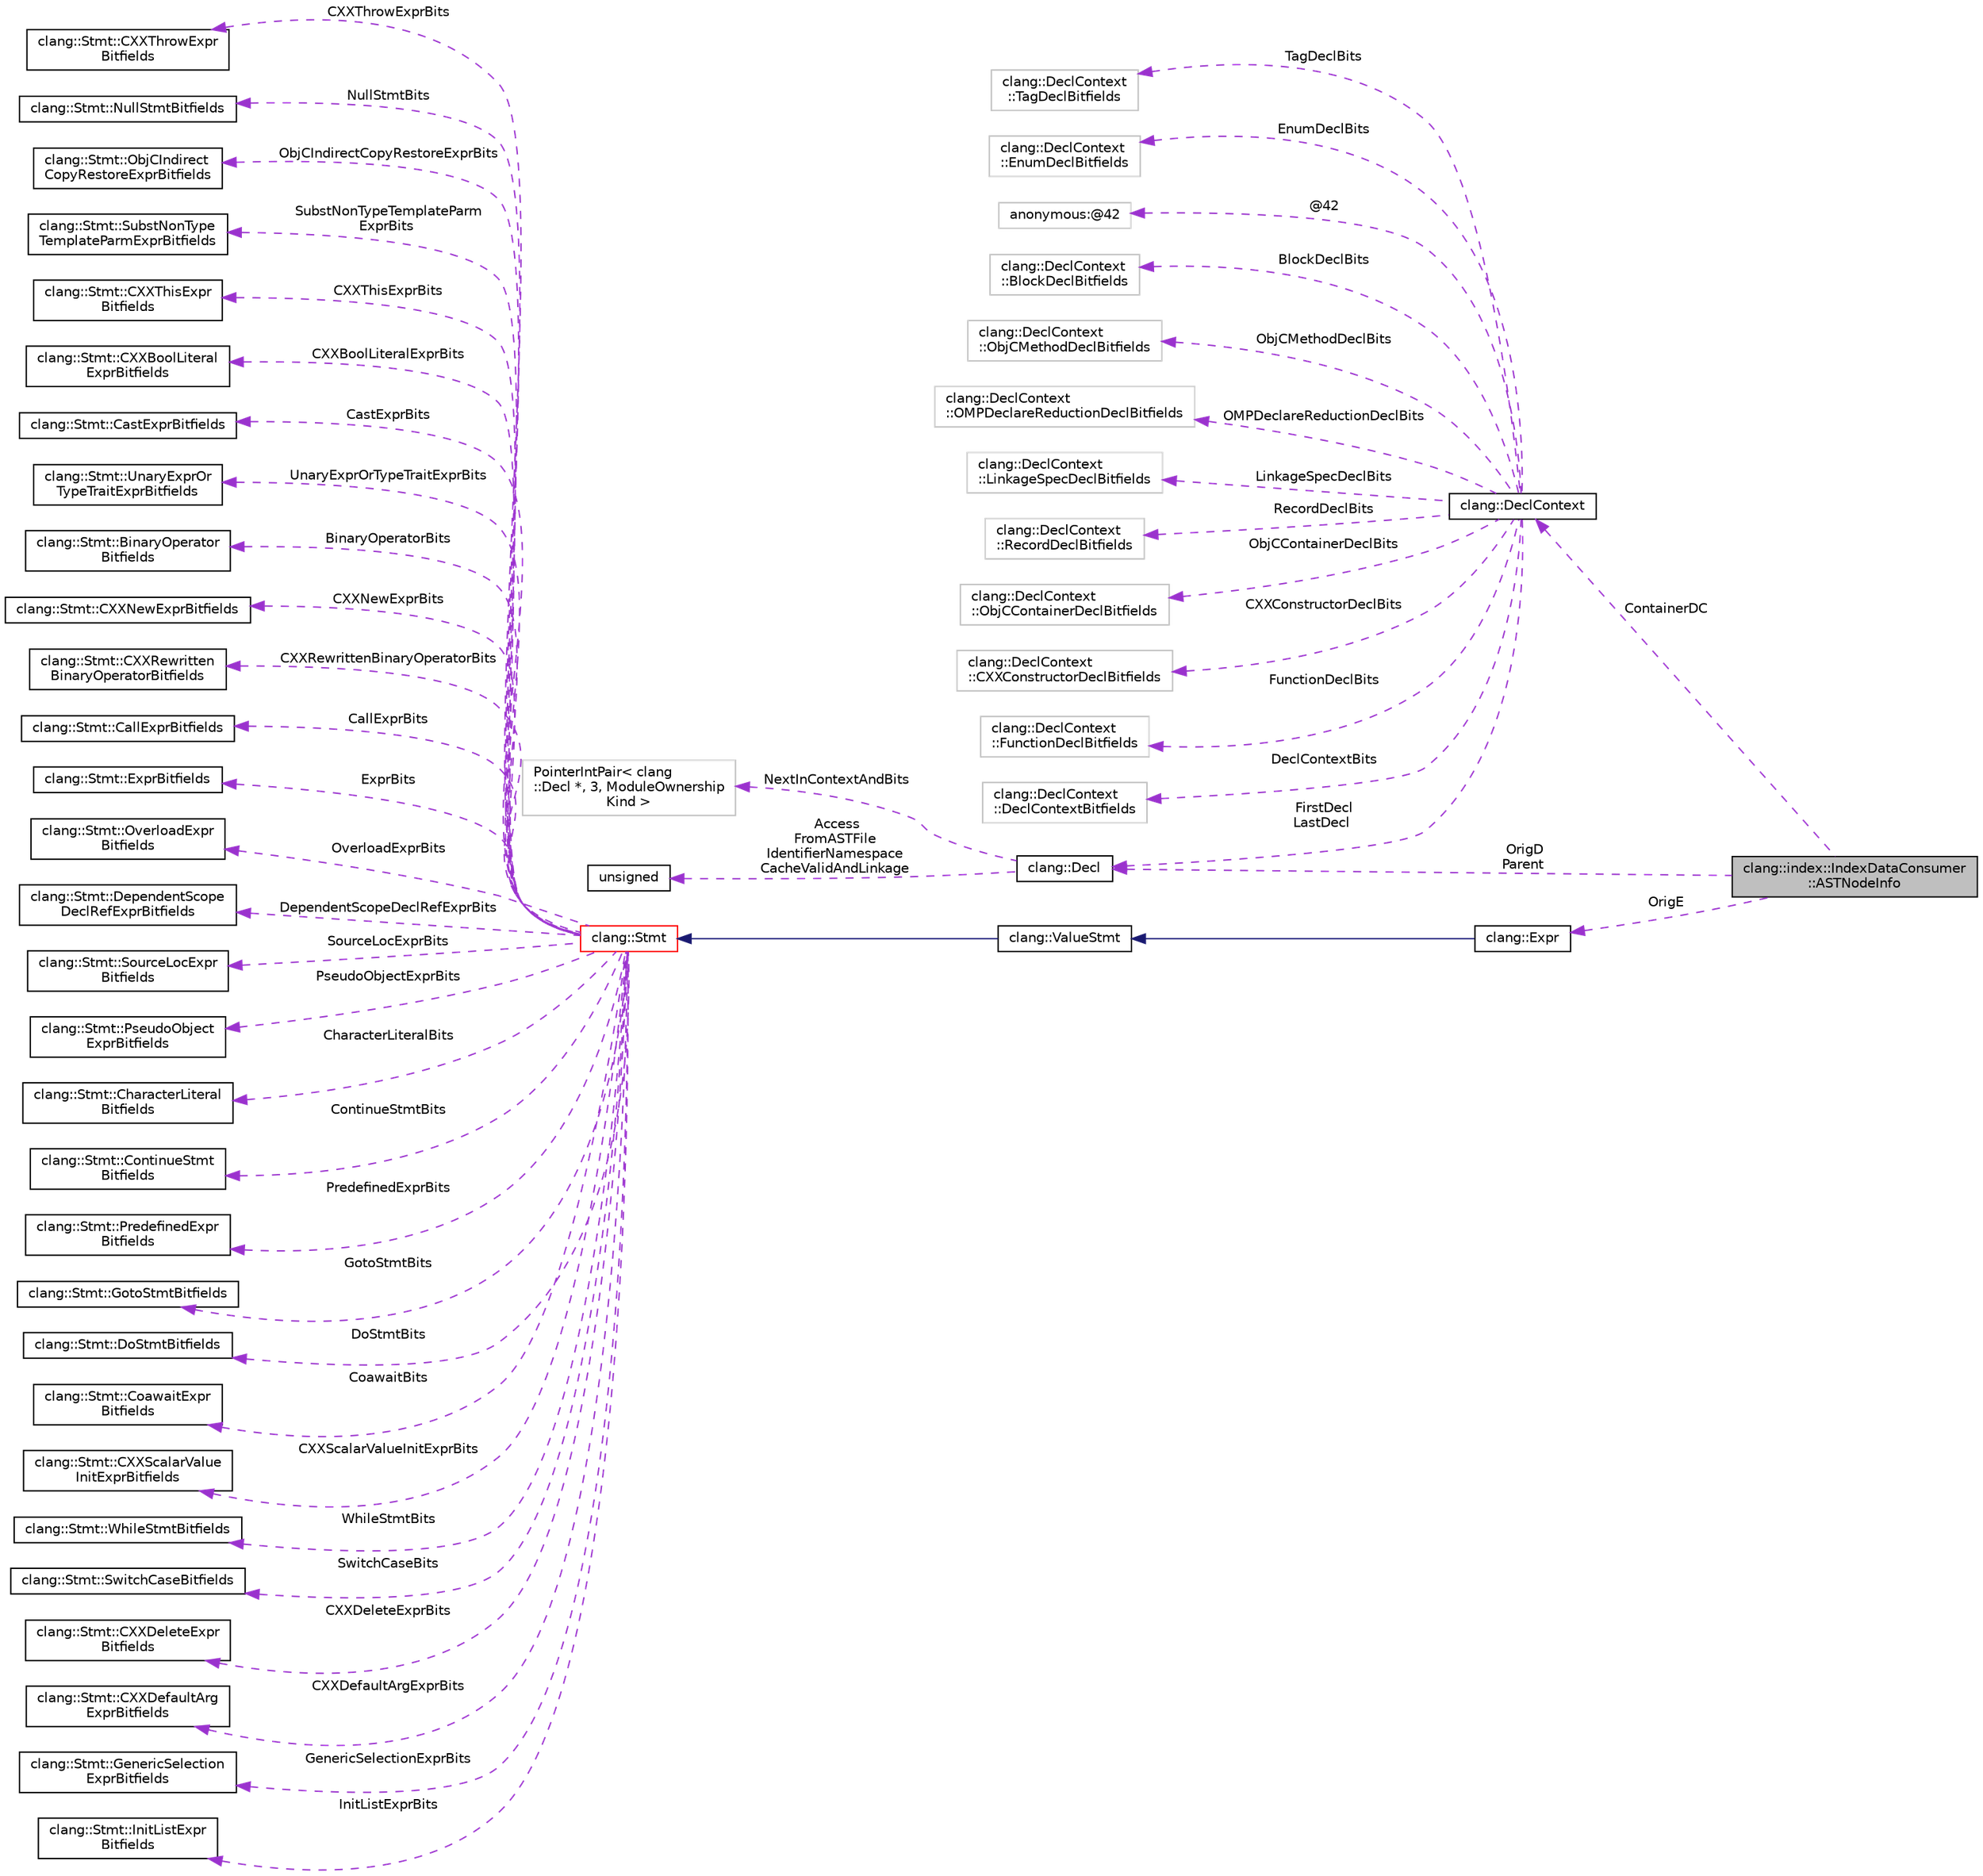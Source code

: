 digraph "clang::index::IndexDataConsumer::ASTNodeInfo"
{
 // LATEX_PDF_SIZE
  bgcolor="transparent";
  edge [fontname="Helvetica",fontsize="10",labelfontname="Helvetica",labelfontsize="10"];
  node [fontname="Helvetica",fontsize="10",shape=record];
  rankdir="LR";
  Node1 [label="clang::index::IndexDataConsumer\l::ASTNodeInfo",height=0.2,width=0.4,color="black", fillcolor="grey75", style="filled", fontcolor="black",tooltip=" "];
  Node2 -> Node1 [dir="back",color="darkorchid3",fontsize="10",style="dashed",label=" ContainerDC" ,fontname="Helvetica"];
  Node2 [label="clang::DeclContext",height=0.2,width=0.4,color="black",URL="$classclang_1_1DeclContext.html",tooltip="DeclContext - This is used only as base class of specific decl types that can act as declaration cont..."];
  Node3 -> Node2 [dir="back",color="darkorchid3",fontsize="10",style="dashed",label=" TagDeclBits" ,fontname="Helvetica"];
  Node3 [label="clang::DeclContext\l::TagDeclBitfields",height=0.2,width=0.4,color="grey75",tooltip="Stores the bits used by TagDecl."];
  Node4 -> Node2 [dir="back",color="darkorchid3",fontsize="10",style="dashed",label=" EnumDeclBits" ,fontname="Helvetica"];
  Node4 [label="clang::DeclContext\l::EnumDeclBitfields",height=0.2,width=0.4,color="grey75",tooltip="Stores the bits used by EnumDecl."];
  Node5 -> Node2 [dir="back",color="darkorchid3",fontsize="10",style="dashed",label=" @42" ,fontname="Helvetica"];
  Node5 [label="anonymous:@42",height=0.2,width=0.4,color="grey75",tooltip=" "];
  Node6 -> Node2 [dir="back",color="darkorchid3",fontsize="10",style="dashed",label=" BlockDeclBits" ,fontname="Helvetica"];
  Node6 [label="clang::DeclContext\l::BlockDeclBitfields",height=0.2,width=0.4,color="grey75",tooltip="Stores the bits used by BlockDecl."];
  Node7 -> Node2 [dir="back",color="darkorchid3",fontsize="10",style="dashed",label=" ObjCMethodDeclBits" ,fontname="Helvetica"];
  Node7 [label="clang::DeclContext\l::ObjCMethodDeclBitfields",height=0.2,width=0.4,color="grey75",tooltip="Stores the bits used by ObjCMethodDecl."];
  Node8 -> Node2 [dir="back",color="darkorchid3",fontsize="10",style="dashed",label=" OMPDeclareReductionDeclBits" ,fontname="Helvetica"];
  Node8 [label="clang::DeclContext\l::OMPDeclareReductionDeclBitfields",height=0.2,width=0.4,color="grey75",tooltip="Stores the bits used by OMPDeclareReductionDecl."];
  Node9 -> Node2 [dir="back",color="darkorchid3",fontsize="10",style="dashed",label=" LinkageSpecDeclBits" ,fontname="Helvetica"];
  Node9 [label="clang::DeclContext\l::LinkageSpecDeclBitfields",height=0.2,width=0.4,color="grey75",tooltip="Stores the bits used by LinkageSpecDecl."];
  Node10 -> Node2 [dir="back",color="darkorchid3",fontsize="10",style="dashed",label=" RecordDeclBits" ,fontname="Helvetica"];
  Node10 [label="clang::DeclContext\l::RecordDeclBitfields",height=0.2,width=0.4,color="grey75",tooltip="Stores the bits used by RecordDecl."];
  Node11 -> Node2 [dir="back",color="darkorchid3",fontsize="10",style="dashed",label=" ObjCContainerDeclBits" ,fontname="Helvetica"];
  Node11 [label="clang::DeclContext\l::ObjCContainerDeclBitfields",height=0.2,width=0.4,color="grey75",tooltip="Stores the bits used by ObjCContainerDecl."];
  Node12 -> Node2 [dir="back",color="darkorchid3",fontsize="10",style="dashed",label=" CXXConstructorDeclBits" ,fontname="Helvetica"];
  Node12 [label="clang::DeclContext\l::CXXConstructorDeclBitfields",height=0.2,width=0.4,color="grey75",tooltip="Stores the bits used by CXXConstructorDecl."];
  Node13 -> Node2 [dir="back",color="darkorchid3",fontsize="10",style="dashed",label=" FunctionDeclBits" ,fontname="Helvetica"];
  Node13 [label="clang::DeclContext\l::FunctionDeclBitfields",height=0.2,width=0.4,color="grey75",tooltip="Stores the bits used by FunctionDecl."];
  Node14 -> Node2 [dir="back",color="darkorchid3",fontsize="10",style="dashed",label=" DeclContextBits" ,fontname="Helvetica"];
  Node14 [label="clang::DeclContext\l::DeclContextBitfields",height=0.2,width=0.4,color="grey75",tooltip="Stores the bits used by DeclContext."];
  Node15 -> Node2 [dir="back",color="darkorchid3",fontsize="10",style="dashed",label=" FirstDecl\nLastDecl" ,fontname="Helvetica"];
  Node15 [label="clang::Decl",height=0.2,width=0.4,color="black",URL="$classclang_1_1Decl.html",tooltip="Decl - This represents one declaration (or definition), e.g."];
  Node16 -> Node15 [dir="back",color="darkorchid3",fontsize="10",style="dashed",label=" NextInContextAndBits" ,fontname="Helvetica"];
  Node16 [label="PointerIntPair\< clang\l::Decl *, 3, ModuleOwnership\lKind \>",height=0.2,width=0.4,color="grey75",tooltip=" "];
  Node17 -> Node15 [dir="back",color="darkorchid3",fontsize="10",style="dashed",label=" Access\nFromASTFile\nIdentifierNamespace\nCacheValidAndLinkage" ,fontname="Helvetica"];
  Node17 [label="unsigned",height=0.2,width=0.4,color="black",URL="$classunsigned.html",tooltip=" "];
  Node18 -> Node1 [dir="back",color="darkorchid3",fontsize="10",style="dashed",label=" OrigE" ,fontname="Helvetica"];
  Node18 [label="clang::Expr",height=0.2,width=0.4,color="black",URL="$classclang_1_1Expr.html",tooltip="This represents one expression."];
  Node19 -> Node18 [dir="back",color="midnightblue",fontsize="10",style="solid",fontname="Helvetica"];
  Node19 [label="clang::ValueStmt",height=0.2,width=0.4,color="black",URL="$classclang_1_1ValueStmt.html",tooltip="Represents a statement that could possibly have a value and type."];
  Node20 -> Node19 [dir="back",color="midnightblue",fontsize="10",style="solid",fontname="Helvetica"];
  Node20 [label="clang::Stmt",height=0.2,width=0.4,color="red",URL="$classclang_1_1Stmt.html",tooltip="Stmt - This represents one statement."];
  Node21 -> Node20 [dir="back",color="darkorchid3",fontsize="10",style="dashed",label=" CXXThrowExprBits" ,fontname="Helvetica"];
  Node21 [label="clang::Stmt::CXXThrowExpr\lBitfields",height=0.2,width=0.4,color="black",URL="$classclang_1_1Stmt_1_1CXXThrowExprBitfields.html",tooltip=" "];
  Node22 -> Node20 [dir="back",color="darkorchid3",fontsize="10",style="dashed",label=" NullStmtBits" ,fontname="Helvetica"];
  Node22 [label="clang::Stmt::NullStmtBitfields",height=0.2,width=0.4,color="black",URL="$classclang_1_1Stmt_1_1NullStmtBitfields.html",tooltip=" "];
  Node23 -> Node20 [dir="back",color="darkorchid3",fontsize="10",style="dashed",label=" ObjCIndirectCopyRestoreExprBits" ,fontname="Helvetica"];
  Node23 [label="clang::Stmt::ObjCIndirect\lCopyRestoreExprBitfields",height=0.2,width=0.4,color="black",URL="$classclang_1_1Stmt_1_1ObjCIndirectCopyRestoreExprBitfields.html",tooltip=" "];
  Node24 -> Node20 [dir="back",color="darkorchid3",fontsize="10",style="dashed",label=" SubstNonTypeTemplateParm\lExprBits" ,fontname="Helvetica"];
  Node24 [label="clang::Stmt::SubstNonType\lTemplateParmExprBitfields",height=0.2,width=0.4,color="black",URL="$classclang_1_1Stmt_1_1SubstNonTypeTemplateParmExprBitfields.html",tooltip=" "];
  Node25 -> Node20 [dir="back",color="darkorchid3",fontsize="10",style="dashed",label=" CXXThisExprBits" ,fontname="Helvetica"];
  Node25 [label="clang::Stmt::CXXThisExpr\lBitfields",height=0.2,width=0.4,color="black",URL="$classclang_1_1Stmt_1_1CXXThisExprBitfields.html",tooltip=" "];
  Node26 -> Node20 [dir="back",color="darkorchid3",fontsize="10",style="dashed",label=" CXXBoolLiteralExprBits" ,fontname="Helvetica"];
  Node26 [label="clang::Stmt::CXXBoolLiteral\lExprBitfields",height=0.2,width=0.4,color="black",URL="$classclang_1_1Stmt_1_1CXXBoolLiteralExprBitfields.html",tooltip=" "];
  Node27 -> Node20 [dir="back",color="darkorchid3",fontsize="10",style="dashed",label=" CastExprBits" ,fontname="Helvetica"];
  Node27 [label="clang::Stmt::CastExprBitfields",height=0.2,width=0.4,color="black",URL="$classclang_1_1Stmt_1_1CastExprBitfields.html",tooltip=" "];
  Node28 -> Node20 [dir="back",color="darkorchid3",fontsize="10",style="dashed",label=" UnaryExprOrTypeTraitExprBits" ,fontname="Helvetica"];
  Node28 [label="clang::Stmt::UnaryExprOr\lTypeTraitExprBitfields",height=0.2,width=0.4,color="black",URL="$classclang_1_1Stmt_1_1UnaryExprOrTypeTraitExprBitfields.html",tooltip=" "];
  Node29 -> Node20 [dir="back",color="darkorchid3",fontsize="10",style="dashed",label=" BinaryOperatorBits" ,fontname="Helvetica"];
  Node29 [label="clang::Stmt::BinaryOperator\lBitfields",height=0.2,width=0.4,color="black",URL="$classclang_1_1Stmt_1_1BinaryOperatorBitfields.html",tooltip=" "];
  Node30 -> Node20 [dir="back",color="darkorchid3",fontsize="10",style="dashed",label=" CXXNewExprBits" ,fontname="Helvetica"];
  Node30 [label="clang::Stmt::CXXNewExprBitfields",height=0.2,width=0.4,color="black",URL="$classclang_1_1Stmt_1_1CXXNewExprBitfields.html",tooltip=" "];
  Node31 -> Node20 [dir="back",color="darkorchid3",fontsize="10",style="dashed",label=" CXXRewrittenBinaryOperatorBits" ,fontname="Helvetica"];
  Node31 [label="clang::Stmt::CXXRewritten\lBinaryOperatorBitfields",height=0.2,width=0.4,color="black",URL="$classclang_1_1Stmt_1_1CXXRewrittenBinaryOperatorBitfields.html",tooltip=" "];
  Node32 -> Node20 [dir="back",color="darkorchid3",fontsize="10",style="dashed",label=" CallExprBits" ,fontname="Helvetica"];
  Node32 [label="clang::Stmt::CallExprBitfields",height=0.2,width=0.4,color="black",URL="$classclang_1_1Stmt_1_1CallExprBitfields.html",tooltip=" "];
  Node33 -> Node20 [dir="back",color="darkorchid3",fontsize="10",style="dashed",label=" ExprBits" ,fontname="Helvetica"];
  Node33 [label="clang::Stmt::ExprBitfields",height=0.2,width=0.4,color="black",URL="$classclang_1_1Stmt_1_1ExprBitfields.html",tooltip=" "];
  Node34 -> Node20 [dir="back",color="darkorchid3",fontsize="10",style="dashed",label=" OverloadExprBits" ,fontname="Helvetica"];
  Node34 [label="clang::Stmt::OverloadExpr\lBitfields",height=0.2,width=0.4,color="black",URL="$classclang_1_1Stmt_1_1OverloadExprBitfields.html",tooltip=" "];
  Node35 -> Node20 [dir="back",color="darkorchid3",fontsize="10",style="dashed",label=" DependentScopeDeclRefExprBits" ,fontname="Helvetica"];
  Node35 [label="clang::Stmt::DependentScope\lDeclRefExprBitfields",height=0.2,width=0.4,color="black",URL="$classclang_1_1Stmt_1_1DependentScopeDeclRefExprBitfields.html",tooltip=" "];
  Node36 -> Node20 [dir="back",color="darkorchid3",fontsize="10",style="dashed",label=" SourceLocExprBits" ,fontname="Helvetica"];
  Node36 [label="clang::Stmt::SourceLocExpr\lBitfields",height=0.2,width=0.4,color="black",URL="$classclang_1_1Stmt_1_1SourceLocExprBitfields.html",tooltip=" "];
  Node37 -> Node20 [dir="back",color="darkorchid3",fontsize="10",style="dashed",label=" PseudoObjectExprBits" ,fontname="Helvetica"];
  Node37 [label="clang::Stmt::PseudoObject\lExprBitfields",height=0.2,width=0.4,color="black",URL="$classclang_1_1Stmt_1_1PseudoObjectExprBitfields.html",tooltip=" "];
  Node38 -> Node20 [dir="back",color="darkorchid3",fontsize="10",style="dashed",label=" CharacterLiteralBits" ,fontname="Helvetica"];
  Node38 [label="clang::Stmt::CharacterLiteral\lBitfields",height=0.2,width=0.4,color="black",URL="$classclang_1_1Stmt_1_1CharacterLiteralBitfields.html",tooltip=" "];
  Node39 -> Node20 [dir="back",color="darkorchid3",fontsize="10",style="dashed",label=" ContinueStmtBits" ,fontname="Helvetica"];
  Node39 [label="clang::Stmt::ContinueStmt\lBitfields",height=0.2,width=0.4,color="black",URL="$classclang_1_1Stmt_1_1ContinueStmtBitfields.html",tooltip=" "];
  Node40 -> Node20 [dir="back",color="darkorchid3",fontsize="10",style="dashed",label=" PredefinedExprBits" ,fontname="Helvetica"];
  Node40 [label="clang::Stmt::PredefinedExpr\lBitfields",height=0.2,width=0.4,color="black",URL="$classclang_1_1Stmt_1_1PredefinedExprBitfields.html",tooltip=" "];
  Node41 -> Node20 [dir="back",color="darkorchid3",fontsize="10",style="dashed",label=" GotoStmtBits" ,fontname="Helvetica"];
  Node41 [label="clang::Stmt::GotoStmtBitfields",height=0.2,width=0.4,color="black",URL="$classclang_1_1Stmt_1_1GotoStmtBitfields.html",tooltip=" "];
  Node42 -> Node20 [dir="back",color="darkorchid3",fontsize="10",style="dashed",label=" DoStmtBits" ,fontname="Helvetica"];
  Node42 [label="clang::Stmt::DoStmtBitfields",height=0.2,width=0.4,color="black",URL="$classclang_1_1Stmt_1_1DoStmtBitfields.html",tooltip=" "];
  Node43 -> Node20 [dir="back",color="darkorchid3",fontsize="10",style="dashed",label=" CoawaitBits" ,fontname="Helvetica"];
  Node43 [label="clang::Stmt::CoawaitExpr\lBitfields",height=0.2,width=0.4,color="black",URL="$classclang_1_1Stmt_1_1CoawaitExprBitfields.html",tooltip=" "];
  Node44 -> Node20 [dir="back",color="darkorchid3",fontsize="10",style="dashed",label=" CXXScalarValueInitExprBits" ,fontname="Helvetica"];
  Node44 [label="clang::Stmt::CXXScalarValue\lInitExprBitfields",height=0.2,width=0.4,color="black",URL="$classclang_1_1Stmt_1_1CXXScalarValueInitExprBitfields.html",tooltip=" "];
  Node45 -> Node20 [dir="back",color="darkorchid3",fontsize="10",style="dashed",label=" WhileStmtBits" ,fontname="Helvetica"];
  Node45 [label="clang::Stmt::WhileStmtBitfields",height=0.2,width=0.4,color="black",URL="$classclang_1_1Stmt_1_1WhileStmtBitfields.html",tooltip=" "];
  Node46 -> Node20 [dir="back",color="darkorchid3",fontsize="10",style="dashed",label=" SwitchCaseBits" ,fontname="Helvetica"];
  Node46 [label="clang::Stmt::SwitchCaseBitfields",height=0.2,width=0.4,color="black",URL="$classclang_1_1Stmt_1_1SwitchCaseBitfields.html",tooltip=" "];
  Node47 -> Node20 [dir="back",color="darkorchid3",fontsize="10",style="dashed",label=" CXXDeleteExprBits" ,fontname="Helvetica"];
  Node47 [label="clang::Stmt::CXXDeleteExpr\lBitfields",height=0.2,width=0.4,color="black",URL="$classclang_1_1Stmt_1_1CXXDeleteExprBitfields.html",tooltip=" "];
  Node48 -> Node20 [dir="back",color="darkorchid3",fontsize="10",style="dashed",label=" CXXDefaultArgExprBits" ,fontname="Helvetica"];
  Node48 [label="clang::Stmt::CXXDefaultArg\lExprBitfields",height=0.2,width=0.4,color="black",URL="$classclang_1_1Stmt_1_1CXXDefaultArgExprBitfields.html",tooltip=" "];
  Node49 -> Node20 [dir="back",color="darkorchid3",fontsize="10",style="dashed",label=" GenericSelectionExprBits" ,fontname="Helvetica"];
  Node49 [label="clang::Stmt::GenericSelection\lExprBitfields",height=0.2,width=0.4,color="black",URL="$classclang_1_1Stmt_1_1GenericSelectionExprBitfields.html",tooltip=" "];
  Node50 -> Node20 [dir="back",color="darkorchid3",fontsize="10",style="dashed",label=" InitListExprBits" ,fontname="Helvetica"];
  Node50 [label="clang::Stmt::InitListExpr\lBitfields",height=0.2,width=0.4,color="black",URL="$classclang_1_1Stmt_1_1InitListExprBitfields.html",tooltip=" "];
  Node15 -> Node1 [dir="back",color="darkorchid3",fontsize="10",style="dashed",label=" OrigD\nParent" ,fontname="Helvetica"];
}
